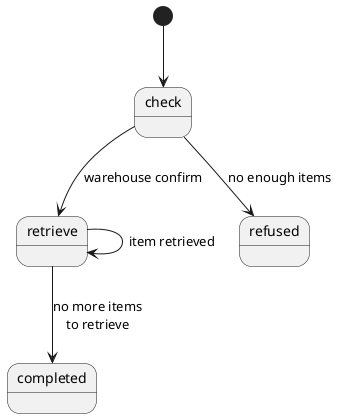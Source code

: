 @startuml order-state_diagram

[*]         -->         check
check       -->         refused     : no enough items
check       -->         retrieve    : warehouse confirm
retrieve    -->         retrieve    : item retrieved
retrieve    -->         completed   : no more items\nto retrieve

refused -left[hidden]-> retrieve    /' alignment arrow '/

@enduml

